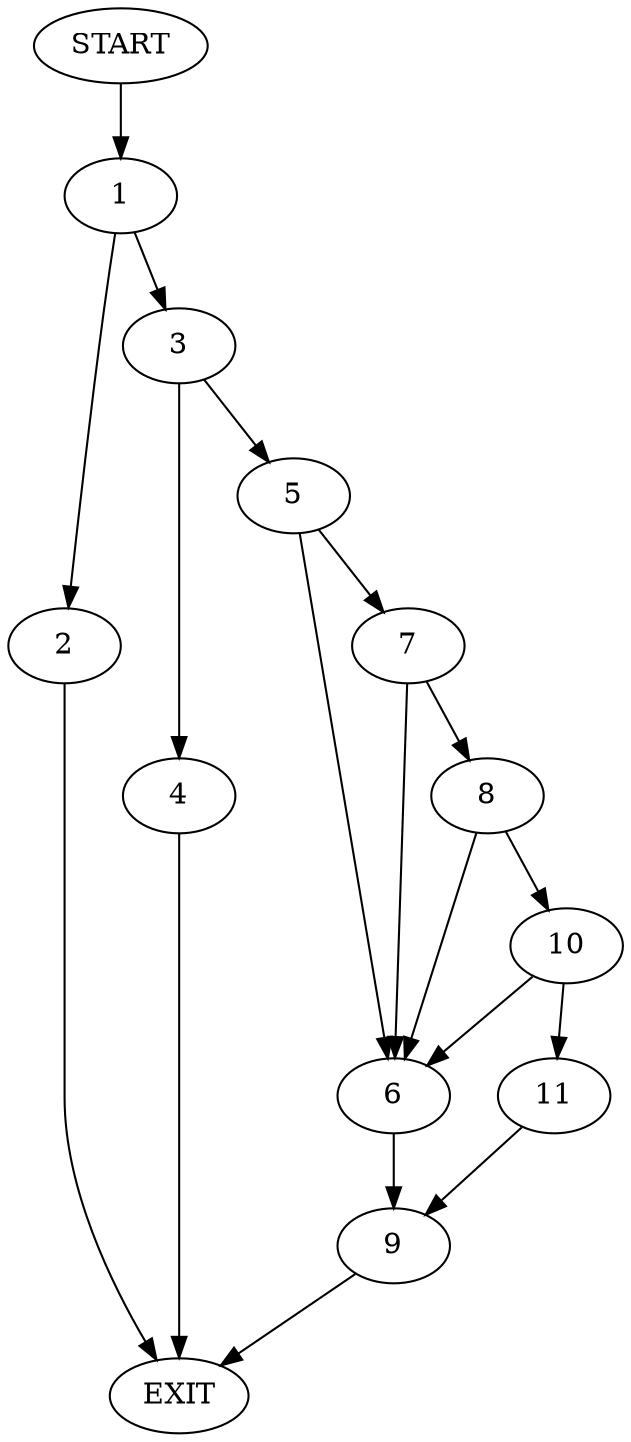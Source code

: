 digraph {
0 [label="START"]
12 [label="EXIT"]
0 -> 1
1 -> 2
1 -> 3
2 -> 12
3 -> 4
3 -> 5
4 -> 12
5 -> 6
5 -> 7
7 -> 8
7 -> 6
6 -> 9
8 -> 10
8 -> 6
10 -> 11
10 -> 6
11 -> 9
9 -> 12
}
